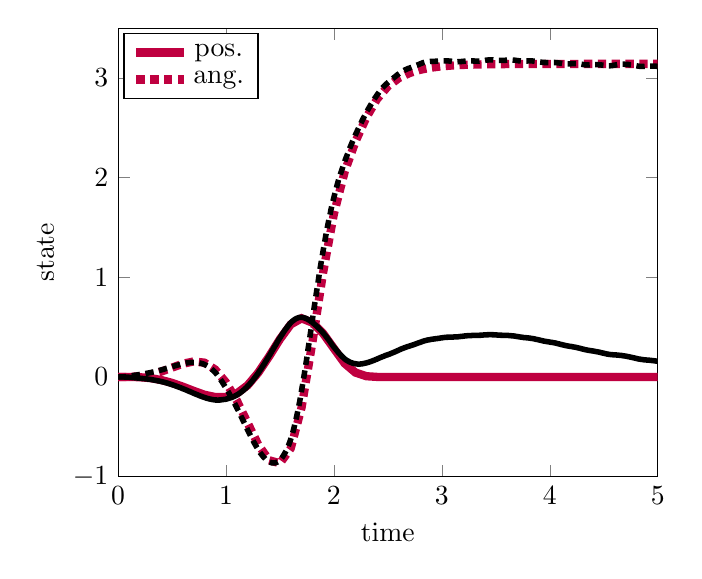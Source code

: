 \begin{tikzpicture}[]
\begin{axis}[legend style = {{at={(0.01,0.99)},anchor=north west}}, ylabel = {state}, xmin = {0.0}, xmax = {5.0}, axis equal image = {false}, ymax = {3.5}, xlabel = {time}, hide axis = {false}, ymin = {-1}]\addplot+ [mark = {}, color=purple, line width=3pt]coordinates {
(0.0, 0.0)
(0.1, -5.001e-20)
(0.2, -0.003)
(0.3, -0.012)
(0.4, -0.031)
(0.5, -0.06)
(0.6, -0.098)
(0.7, -0.14)
(0.8, -0.179)
(0.9, -0.202)
(1.0, -0.201)
(1.1, -0.166)
(1.2, -0.085)
(1.3, 0.044)
(1.4, 0.206)
(1.5, 0.379)
(1.6, 0.527)
(1.7, 0.588)
(1.8, 0.545)
(1.9, 0.436)
(2.0, 0.285)
(2.1, 0.135)
(2.2, 0.043)
(2.3, 0.007)
(2.4, -1.067e-5)
(2.5, -1.067e-5)
(2.6, -1.067e-5)
(2.7, -1.067e-5)
(2.8, -1.067e-5)
(2.9, -1.067e-5)
(3.0, -1.067e-5)
(3.1, -1.067e-5)
(3.2, -1.067e-5)
(3.3, -1.067e-5)
(3.4, -1.067e-5)
(3.5, -1.067e-5)
(3.6, -1.067e-5)
(3.7, -1.067e-5)
(3.8, -1.067e-5)
(3.9, -1.067e-5)
(4.0, -1.067e-5)
(4.1, -1.067e-5)
(4.2, -1.067e-5)
(4.3, -1.067e-5)
(4.4, -1.067e-5)
(4.5, -1.067e-5)
(4.6, -1.067e-5)
(4.7, -5.333e-6)
(4.8, 2.173e-13)
(4.9, 0.0)
(5.0, 0.0)
};
\addplot+ [mark = {}, color=purple, line width=3pt, densely dashed]coordinates {
(0.0, 0.0)
(0.1, 5.795e-20)
(0.2, 0.005)
(0.3, 0.023)
(0.4, 0.053)
(0.5, 0.093)
(0.6, 0.132)
(0.7, 0.155)
(0.8, 0.143)
(0.9, 0.074)
(1.0, -0.055)
(1.1, -0.237)
(1.2, -0.461)
(1.3, -0.682)
(1.4, -0.837)
(1.5, -0.867)
(1.6, -0.717)
(1.7, -0.308)
(1.8, 0.343)
(1.9, 1.048)
(2.0, 1.638)
(2.1, 2.06)
(2.2, 2.363)
(2.3, 2.603)
(2.4, 2.789)
(2.5, 2.916)
(2.6, 2.998)
(2.7, 3.05)
(2.8, 3.083)
(2.9, 3.104)
(3.0, 3.118)
(3.1, 3.126)
(3.2, 3.132)
(3.3, 3.135)
(3.4, 3.138)
(3.5, 3.139)
(3.6, 3.14)
(3.7, 3.141)
(3.8, 3.141)
(3.9, 3.141)
(4.0, 3.141)
(4.1, 3.141)
(4.2, 3.141)
(4.3, 3.142)
(4.4, 3.142)
(4.5, 3.142)
(4.6, 3.142)
(4.7, 3.142)
(4.8, 3.142)
(4.9, 3.142)
(5.0, 3.142)
};
\addplot+ [mark = {}, color=black, line width=2pt]coordinates {
(0.0, 0.0)
(0.01, -1.237e-5)
(0.02, 5.228e-5)
(0.029, -2.266e-5)
(0.039, -0.0)
(0.049, -0.0)
(0.059, -0.001)
(0.069, -0.001)
(0.079, -0.002)
(0.088, -0.003)
(0.098, -0.003)
(0.108, -0.004)
(0.118, -0.005)
(0.128, -0.006)
(0.138, -0.007)
(0.147, -0.008)
(0.157, -0.009)
(0.167, -0.01)
(0.177, -0.011)
(0.187, -0.012)
(0.196, -0.013)
(0.206, -0.014)
(0.216, -0.014)
(0.226, -0.016)
(0.236, -0.017)
(0.246, -0.018)
(0.255, -0.019)
(0.265, -0.02)
(0.275, -0.022)
(0.285, -0.023)
(0.295, -0.025)
(0.305, -0.026)
(0.314, -0.028)
(0.324, -0.03)
(0.334, -0.032)
(0.344, -0.034)
(0.354, -0.036)
(0.363, -0.038)
(0.373, -0.04)
(0.383, -0.042)
(0.393, -0.045)
(0.403, -0.047)
(0.413, -0.05)
(0.422, -0.052)
(0.432, -0.055)
(0.442, -0.058)
(0.452, -0.061)
(0.462, -0.064)
(0.472, -0.068)
(0.481, -0.071)
(0.491, -0.074)
(0.501, -0.078)
(0.511, -0.082)
(0.521, -0.085)
(0.53, -0.089)
(0.54, -0.093)
(0.55, -0.097)
(0.56, -0.101)
(0.57, -0.105)
(0.58, -0.109)
(0.589, -0.113)
(0.599, -0.118)
(0.609, -0.122)
(0.619, -0.126)
(0.629, -0.131)
(0.639, -0.135)
(0.648, -0.14)
(0.658, -0.144)
(0.668, -0.149)
(0.678, -0.153)
(0.688, -0.158)
(0.697, -0.163)
(0.707, -0.167)
(0.717, -0.172)
(0.727, -0.176)
(0.737, -0.18)
(0.747, -0.185)
(0.756, -0.189)
(0.766, -0.193)
(0.776, -0.197)
(0.786, -0.201)
(0.796, -0.205)
(0.806, -0.208)
(0.815, -0.212)
(0.825, -0.215)
(0.835, -0.218)
(0.845, -0.221)
(0.855, -0.223)
(0.864, -0.225)
(0.874, -0.228)
(0.884, -0.229)
(0.894, -0.231)
(0.904, -0.232)
(0.914, -0.232)
(0.923, -0.233)
(0.933, -0.232)
(0.943, -0.232)
(0.953, -0.231)
(0.963, -0.229)
(0.972, -0.228)
(0.982, -0.226)
(0.992, -0.225)
(1.002, -0.223)
(1.012, -0.22)
(1.022, -0.217)
(1.031, -0.214)
(1.041, -0.21)
(1.051, -0.207)
(1.061, -0.202)
(1.071, -0.198)
(1.081, -0.193)
(1.09, -0.187)
(1.1, -0.182)
(1.11, -0.175)
(1.12, -0.168)
(1.13, -0.161)
(1.139, -0.153)
(1.149, -0.145)
(1.159, -0.136)
(1.169, -0.127)
(1.179, -0.117)
(1.189, -0.107)
(1.198, -0.096)
(1.208, -0.085)
(1.218, -0.073)
(1.228, -0.061)
(1.238, -0.048)
(1.248, -0.035)
(1.257, -0.022)
(1.267, -0.008)
(1.277, 0.007)
(1.287, 0.021)
(1.297, 0.036)
(1.306, 0.052)
(1.316, 0.067)
(1.326, 0.083)
(1.336, 0.1)
(1.346, 0.116)
(1.356, 0.133)
(1.365, 0.15)
(1.375, 0.167)
(1.385, 0.185)
(1.395, 0.203)
(1.405, 0.22)
(1.415, 0.238)
(1.424, 0.256)
(1.434, 0.274)
(1.444, 0.292)
(1.454, 0.31)
(1.464, 0.328)
(1.473, 0.346)
(1.483, 0.364)
(1.493, 0.381)
(1.503, 0.398)
(1.513, 0.415)
(1.523, 0.431)
(1.532, 0.447)
(1.542, 0.463)
(1.552, 0.478)
(1.562, 0.492)
(1.572, 0.507)
(1.582, 0.52)
(1.591, 0.533)
(1.601, 0.545)
(1.611, 0.555)
(1.621, 0.564)
(1.631, 0.572)
(1.64, 0.579)
(1.65, 0.585)
(1.66, 0.59)
(1.67, 0.594)
(1.68, 0.597)
(1.69, 0.598)
(1.699, 0.598)
(1.709, 0.597)
(1.719, 0.595)
(1.729, 0.591)
(1.739, 0.588)
(1.749, 0.583)
(1.758, 0.577)
(1.768, 0.571)
(1.778, 0.564)
(1.788, 0.557)
(1.798, 0.549)
(1.807, 0.54)
(1.817, 0.532)
(1.827, 0.522)
(1.837, 0.513)
(1.847, 0.503)
(1.857, 0.492)
(1.866, 0.481)
(1.876, 0.47)
(1.886, 0.459)
(1.896, 0.447)
(1.906, 0.434)
(1.916, 0.422)
(1.925, 0.409)
(1.935, 0.395)
(1.945, 0.381)
(1.955, 0.367)
(1.965, 0.352)
(1.974, 0.337)
(1.984, 0.322)
(1.994, 0.308)
(2.004, 0.294)
(2.014, 0.281)
(2.024, 0.268)
(2.033, 0.255)
(2.043, 0.243)
(2.053, 0.231)
(2.063, 0.219)
(2.073, 0.208)
(2.083, 0.198)
(2.092, 0.188)
(2.102, 0.179)
(2.112, 0.171)
(2.122, 0.164)
(2.132, 0.158)
(2.141, 0.152)
(2.151, 0.147)
(2.161, 0.143)
(2.171, 0.139)
(2.181, 0.136)
(2.191, 0.133)
(2.2, 0.132)
(2.21, 0.13)
(2.22, 0.129)
(2.23, 0.129)
(2.24, 0.129)
(2.25, 0.13)
(2.259, 0.131)
(2.269, 0.133)
(2.279, 0.135)
(2.289, 0.138)
(2.299, 0.14)
(2.308, 0.143)
(2.318, 0.146)
(2.328, 0.149)
(2.338, 0.153)
(2.348, 0.157)
(2.358, 0.161)
(2.367, 0.165)
(2.377, 0.169)
(2.387, 0.174)
(2.397, 0.178)
(2.407, 0.183)
(2.417, 0.188)
(2.426, 0.192)
(2.436, 0.197)
(2.446, 0.201)
(2.456, 0.205)
(2.466, 0.209)
(2.475, 0.214)
(2.485, 0.218)
(2.495, 0.221)
(2.505, 0.225)
(2.515, 0.229)
(2.525, 0.233)
(2.534, 0.238)
(2.544, 0.242)
(2.554, 0.246)
(2.564, 0.251)
(2.574, 0.256)
(2.583, 0.26)
(2.593, 0.265)
(2.603, 0.27)
(2.613, 0.275)
(2.623, 0.28)
(2.633, 0.284)
(2.642, 0.288)
(2.652, 0.292)
(2.662, 0.296)
(2.672, 0.3)
(2.682, 0.304)
(2.692, 0.307)
(2.701, 0.31)
(2.711, 0.314)
(2.721, 0.317)
(2.731, 0.321)
(2.741, 0.324)
(2.75, 0.328)
(2.76, 0.332)
(2.77, 0.336)
(2.78, 0.34)
(2.79, 0.344)
(2.8, 0.347)
(2.809, 0.351)
(2.819, 0.355)
(2.829, 0.359)
(2.839, 0.362)
(2.849, 0.365)
(2.859, 0.368)
(2.868, 0.37)
(2.878, 0.372)
(2.888, 0.374)
(2.898, 0.376)
(2.908, 0.378)
(2.917, 0.379)
(2.927, 0.381)
(2.937, 0.382)
(2.947, 0.384)
(2.957, 0.385)
(2.967, 0.387)
(2.976, 0.388)
(2.986, 0.39)
(2.996, 0.392)
(3.006, 0.393)
(3.016, 0.395)
(3.026, 0.396)
(3.035, 0.397)
(3.045, 0.398)
(3.055, 0.398)
(3.065, 0.399)
(3.075, 0.399)
(3.084, 0.4)
(3.094, 0.4)
(3.104, 0.4)
(3.114, 0.401)
(3.124, 0.401)
(3.134, 0.402)
(3.143, 0.402)
(3.153, 0.403)
(3.163, 0.404)
(3.173, 0.406)
(3.183, 0.407)
(3.193, 0.408)
(3.202, 0.409)
(3.212, 0.411)
(3.222, 0.412)
(3.232, 0.413)
(3.242, 0.414)
(3.251, 0.414)
(3.261, 0.415)
(3.271, 0.415)
(3.281, 0.416)
(3.291, 0.416)
(3.301, 0.416)
(3.31, 0.416)
(3.32, 0.416)
(3.33, 0.417)
(3.34, 0.417)
(3.35, 0.418)
(3.36, 0.418)
(3.369, 0.419)
(3.379, 0.42)
(3.389, 0.421)
(3.399, 0.421)
(3.409, 0.422)
(3.418, 0.423)
(3.428, 0.423)
(3.438, 0.424)
(3.448, 0.424)
(3.458, 0.424)
(3.468, 0.423)
(3.477, 0.423)
(3.487, 0.422)
(3.497, 0.422)
(3.507, 0.421)
(3.517, 0.42)
(3.527, 0.419)
(3.536, 0.419)
(3.546, 0.418)
(3.556, 0.418)
(3.566, 0.417)
(3.576, 0.417)
(3.585, 0.417)
(3.595, 0.416)
(3.605, 0.416)
(3.615, 0.416)
(3.625, 0.415)
(3.635, 0.414)
(3.644, 0.413)
(3.654, 0.412)
(3.664, 0.411)
(3.674, 0.41)
(3.684, 0.408)
(3.694, 0.406)
(3.703, 0.404)
(3.713, 0.403)
(3.723, 0.401)
(3.733, 0.399)
(3.743, 0.398)
(3.752, 0.396)
(3.762, 0.395)
(3.772, 0.394)
(3.782, 0.393)
(3.792, 0.392)
(3.802, 0.391)
(3.811, 0.389)
(3.821, 0.388)
(3.831, 0.386)
(3.841, 0.385)
(3.851, 0.383)
(3.861, 0.381)
(3.87, 0.378)
(3.88, 0.376)
(3.89, 0.374)
(3.9, 0.371)
(3.91, 0.369)
(3.919, 0.366)
(3.929, 0.364)
(3.939, 0.361)
(3.949, 0.359)
(3.959, 0.357)
(3.969, 0.355)
(3.978, 0.354)
(3.988, 0.352)
(3.998, 0.35)
(4.008, 0.348)
(4.018, 0.347)
(4.028, 0.345)
(4.037, 0.343)
(4.047, 0.341)
(4.057, 0.339)
(4.067, 0.336)
(4.077, 0.333)
(4.086, 0.331)
(4.096, 0.328)
(4.106, 0.325)
(4.116, 0.323)
(4.126, 0.32)
(4.136, 0.318)
(4.145, 0.315)
(4.155, 0.313)
(4.165, 0.311)
(4.175, 0.309)
(4.185, 0.307)
(4.194, 0.306)
(4.204, 0.304)
(4.214, 0.302)
(4.224, 0.3)
(4.234, 0.298)
(4.244, 0.296)
(4.253, 0.294)
(4.263, 0.291)
(4.273, 0.289)
(4.283, 0.286)
(4.293, 0.283)
(4.303, 0.28)
(4.312, 0.278)
(4.322, 0.275)
(4.332, 0.273)
(4.342, 0.271)
(4.352, 0.268)
(4.361, 0.266)
(4.371, 0.265)
(4.381, 0.263)
(4.391, 0.261)
(4.401, 0.26)
(4.411, 0.258)
(4.42, 0.256)
(4.43, 0.254)
(4.44, 0.252)
(4.45, 0.25)
(4.46, 0.248)
(4.47, 0.245)
(4.479, 0.243)
(4.489, 0.24)
(4.499, 0.238)
(4.509, 0.235)
(4.519, 0.233)
(4.528, 0.23)
(4.538, 0.228)
(4.548, 0.227)
(4.558, 0.225)
(4.568, 0.224)
(4.578, 0.223)
(4.587, 0.222)
(4.597, 0.221)
(4.607, 0.221)
(4.617, 0.22)
(4.627, 0.219)
(4.637, 0.218)
(4.646, 0.217)
(4.656, 0.216)
(4.666, 0.215)
(4.676, 0.213)
(4.686, 0.211)
(4.695, 0.21)
(4.705, 0.208)
(4.715, 0.206)
(4.725, 0.204)
(4.735, 0.202)
(4.745, 0.199)
(4.754, 0.197)
(4.764, 0.195)
(4.774, 0.192)
(4.784, 0.19)
(4.794, 0.187)
(4.804, 0.185)
(4.813, 0.182)
(4.823, 0.18)
(4.833, 0.178)
(4.843, 0.177)
(4.853, 0.175)
(4.862, 0.174)
(4.872, 0.172)
(4.882, 0.171)
(4.892, 0.17)
(4.902, 0.169)
(4.912, 0.168)
(4.921, 0.168)
(4.931, 0.166)
(4.941, 0.165)
(4.951, 0.164)
(4.961, 0.163)
(4.971, 0.161)
(4.98, 0.16)
(4.99, 0.158)
(5.0, 0.157)
};
\addlegendentry{pos.}
\addplot+ [mark = {}, color=black, line width=2pt, densely dashed]coordinates {
(0.0, 0.0)
(0.01, -0.0)
(0.02, -0.0)
(0.029, -0.0)
(0.039, 0.0)
(0.049, 0.001)
(0.059, 0.002)
(0.069, 0.002)
(0.079, 0.004)
(0.088, 0.005)
(0.098, 0.006)
(0.108, 0.008)
(0.118, 0.01)
(0.128, 0.011)
(0.138, 0.013)
(0.147, 0.015)
(0.157, 0.017)
(0.167, 0.018)
(0.177, 0.02)
(0.187, 0.022)
(0.196, 0.023)
(0.206, 0.025)
(0.216, 0.027)
(0.226, 0.028)
(0.236, 0.03)
(0.246, 0.032)
(0.255, 0.034)
(0.265, 0.036)
(0.275, 0.038)
(0.285, 0.04)
(0.295, 0.042)
(0.305, 0.044)
(0.314, 0.047)
(0.324, 0.049)
(0.334, 0.051)
(0.344, 0.054)
(0.354, 0.057)
(0.363, 0.059)
(0.373, 0.062)
(0.383, 0.065)
(0.393, 0.068)
(0.403, 0.071)
(0.413, 0.074)
(0.422, 0.077)
(0.432, 0.08)
(0.442, 0.083)
(0.452, 0.086)
(0.462, 0.089)
(0.472, 0.093)
(0.481, 0.096)
(0.491, 0.099)
(0.501, 0.103)
(0.511, 0.106)
(0.521, 0.109)
(0.53, 0.112)
(0.54, 0.115)
(0.55, 0.118)
(0.56, 0.121)
(0.57, 0.124)
(0.58, 0.127)
(0.589, 0.13)
(0.599, 0.132)
(0.609, 0.135)
(0.619, 0.137)
(0.629, 0.139)
(0.639, 0.141)
(0.648, 0.142)
(0.658, 0.143)
(0.668, 0.145)
(0.678, 0.145)
(0.688, 0.146)
(0.697, 0.146)
(0.707, 0.146)
(0.717, 0.146)
(0.727, 0.145)
(0.737, 0.143)
(0.747, 0.142)
(0.756, 0.14)
(0.766, 0.137)
(0.776, 0.134)
(0.786, 0.131)
(0.796, 0.127)
(0.806, 0.122)
(0.815, 0.117)
(0.825, 0.111)
(0.835, 0.104)
(0.845, 0.097)
(0.855, 0.089)
(0.864, 0.081)
(0.874, 0.072)
(0.884, 0.062)
(0.894, 0.051)
(0.904, 0.04)
(0.914, 0.027)
(0.923, 0.014)
(0.933, -0.001)
(0.943, -0.016)
(0.953, -0.032)
(0.963, -0.048)
(0.972, -0.064)
(0.982, -0.081)
(0.992, -0.098)
(1.002, -0.115)
(1.012, -0.133)
(1.022, -0.151)
(1.031, -0.17)
(1.041, -0.189)
(1.051, -0.208)
(1.061, -0.228)
(1.071, -0.248)
(1.081, -0.268)
(1.09, -0.288)
(1.1, -0.309)
(1.11, -0.33)
(1.12, -0.351)
(1.13, -0.373)
(1.139, -0.395)
(1.149, -0.417)
(1.159, -0.439)
(1.169, -0.461)
(1.179, -0.483)
(1.189, -0.505)
(1.198, -0.527)
(1.208, -0.549)
(1.218, -0.57)
(1.228, -0.591)
(1.238, -0.612)
(1.248, -0.633)
(1.257, -0.653)
(1.267, -0.672)
(1.277, -0.691)
(1.287, -0.71)
(1.297, -0.727)
(1.306, -0.744)
(1.316, -0.76)
(1.326, -0.774)
(1.336, -0.788)
(1.346, -0.801)
(1.356, -0.813)
(1.365, -0.824)
(1.375, -0.834)
(1.385, -0.842)
(1.395, -0.849)
(1.405, -0.855)
(1.415, -0.859)
(1.424, -0.862)
(1.434, -0.864)
(1.444, -0.864)
(1.454, -0.863)
(1.464, -0.86)
(1.473, -0.856)
(1.483, -0.85)
(1.493, -0.842)
(1.503, -0.832)
(1.513, -0.82)
(1.523, -0.806)
(1.532, -0.79)
(1.542, -0.772)
(1.552, -0.752)
(1.562, -0.731)
(1.572, -0.707)
(1.582, -0.681)
(1.591, -0.653)
(1.601, -0.621)
(1.611, -0.586)
(1.621, -0.549)
(1.631, -0.508)
(1.64, -0.465)
(1.65, -0.419)
(1.66, -0.37)
(1.67, -0.318)
(1.68, -0.263)
(1.69, -0.205)
(1.699, -0.145)
(1.709, -0.082)
(1.719, -0.016)
(1.729, 0.051)
(1.739, 0.12)
(1.749, 0.19)
(1.758, 0.261)
(1.768, 0.333)
(1.778, 0.406)
(1.788, 0.479)
(1.798, 0.552)
(1.807, 0.625)
(1.817, 0.697)
(1.827, 0.769)
(1.837, 0.84)
(1.847, 0.91)
(1.857, 0.979)
(1.866, 1.047)
(1.876, 1.113)
(1.886, 1.178)
(1.896, 1.241)
(1.906, 1.303)
(1.916, 1.363)
(1.925, 1.421)
(1.935, 1.478)
(1.945, 1.533)
(1.955, 1.585)
(1.965, 1.636)
(1.974, 1.685)
(1.984, 1.732)
(1.994, 1.777)
(2.004, 1.82)
(2.014, 1.862)
(2.024, 1.902)
(2.033, 1.94)
(2.043, 1.977)
(2.053, 2.012)
(2.063, 2.045)
(2.073, 2.077)
(2.083, 2.109)
(2.092, 2.139)
(2.102, 2.169)
(2.112, 2.198)
(2.122, 2.226)
(2.132, 2.254)
(2.141, 2.281)
(2.151, 2.307)
(2.161, 2.333)
(2.171, 2.359)
(2.181, 2.384)
(2.191, 2.408)
(2.2, 2.432)
(2.21, 2.455)
(2.22, 2.478)
(2.23, 2.501)
(2.24, 2.523)
(2.25, 2.545)
(2.259, 2.567)
(2.269, 2.589)
(2.279, 2.61)
(2.289, 2.63)
(2.299, 2.65)
(2.308, 2.669)
(2.318, 2.688)
(2.328, 2.707)
(2.338, 2.725)
(2.348, 2.743)
(2.358, 2.76)
(2.367, 2.777)
(2.377, 2.794)
(2.387, 2.81)
(2.397, 2.826)
(2.407, 2.841)
(2.417, 2.856)
(2.426, 2.87)
(2.436, 2.884)
(2.446, 2.896)
(2.456, 2.908)
(2.466, 2.919)
(2.475, 2.93)
(2.485, 2.94)
(2.495, 2.949)
(2.505, 2.958)
(2.515, 2.967)
(2.525, 2.976)
(2.534, 2.985)
(2.544, 2.993)
(2.554, 3.002)
(2.564, 3.011)
(2.574, 3.019)
(2.583, 3.028)
(2.593, 3.036)
(2.603, 3.044)
(2.613, 3.052)
(2.623, 3.059)
(2.633, 3.066)
(2.642, 3.072)
(2.652, 3.078)
(2.662, 3.083)
(2.672, 3.088)
(2.682, 3.093)
(2.692, 3.097)
(2.701, 3.1)
(2.711, 3.104)
(2.721, 3.108)
(2.731, 3.112)
(2.741, 3.116)
(2.75, 3.121)
(2.76, 3.125)
(2.77, 3.129)
(2.78, 3.134)
(2.79, 3.138)
(2.8, 3.143)
(2.809, 3.147)
(2.819, 3.151)
(2.829, 3.155)
(2.839, 3.158)
(2.849, 3.161)
(2.859, 3.163)
(2.868, 3.165)
(2.878, 3.167)
(2.888, 3.167)
(2.898, 3.168)
(2.908, 3.168)
(2.917, 3.168)
(2.927, 3.168)
(2.937, 3.168)
(2.947, 3.169)
(2.957, 3.169)
(2.967, 3.17)
(2.976, 3.17)
(2.986, 3.171)
(2.996, 3.172)
(3.006, 3.173)
(3.016, 3.173)
(3.026, 3.173)
(3.035, 3.173)
(3.045, 3.173)
(3.055, 3.172)
(3.065, 3.171)
(3.075, 3.17)
(3.084, 3.169)
(3.094, 3.167)
(3.104, 3.166)
(3.114, 3.165)
(3.124, 3.164)
(3.134, 3.164)
(3.143, 3.163)
(3.153, 3.164)
(3.163, 3.164)
(3.173, 3.165)
(3.183, 3.166)
(3.193, 3.167)
(3.202, 3.168)
(3.212, 3.17)
(3.222, 3.171)
(3.232, 3.171)
(3.242, 3.172)
(3.251, 3.172)
(3.261, 3.172)
(3.271, 3.172)
(3.281, 3.172)
(3.291, 3.171)
(3.301, 3.171)
(3.31, 3.17)
(3.32, 3.17)
(3.33, 3.17)
(3.34, 3.17)
(3.35, 3.171)
(3.36, 3.172)
(3.369, 3.173)
(3.379, 3.174)
(3.389, 3.175)
(3.399, 3.177)
(3.409, 3.179)
(3.418, 3.18)
(3.428, 3.181)
(3.438, 3.182)
(3.448, 3.182)
(3.458, 3.182)
(3.468, 3.182)
(3.477, 3.181)
(3.487, 3.181)
(3.497, 3.18)
(3.507, 3.179)
(3.517, 3.178)
(3.527, 3.177)
(3.536, 3.177)
(3.546, 3.177)
(3.556, 3.177)
(3.566, 3.177)
(3.576, 3.178)
(3.585, 3.178)
(3.595, 3.179)
(3.605, 3.18)
(3.615, 3.181)
(3.625, 3.181)
(3.635, 3.181)
(3.644, 3.181)
(3.654, 3.181)
(3.664, 3.18)
(3.674, 3.179)
(3.684, 3.178)
(3.694, 3.176)
(3.703, 3.175)
(3.713, 3.173)
(3.723, 3.172)
(3.733, 3.171)
(3.743, 3.171)
(3.752, 3.17)
(3.762, 3.17)
(3.772, 3.17)
(3.782, 3.171)
(3.792, 3.171)
(3.802, 3.172)
(3.811, 3.172)
(3.821, 3.172)
(3.831, 3.172)
(3.841, 3.171)
(3.851, 3.17)
(3.861, 3.169)
(3.87, 3.168)
(3.88, 3.167)
(3.89, 3.165)
(3.9, 3.163)
(3.91, 3.161)
(3.919, 3.16)
(3.929, 3.158)
(3.939, 3.157)
(3.949, 3.156)
(3.959, 3.156)
(3.969, 3.155)
(3.978, 3.155)
(3.988, 3.155)
(3.998, 3.156)
(4.008, 3.156)
(4.018, 3.157)
(4.028, 3.156)
(4.037, 3.156)
(4.047, 3.156)
(4.057, 3.155)
(4.067, 3.154)
(4.077, 3.152)
(4.086, 3.151)
(4.096, 3.149)
(4.106, 3.148)
(4.116, 3.146)
(4.126, 3.145)
(4.136, 3.144)
(4.145, 3.143)
(4.155, 3.143)
(4.165, 3.143)
(4.175, 3.143)
(4.185, 3.143)
(4.194, 3.143)
(4.204, 3.144)
(4.214, 3.145)
(4.224, 3.145)
(4.234, 3.144)
(4.244, 3.144)
(4.253, 3.143)
(4.263, 3.142)
(4.273, 3.141)
(4.283, 3.14)
(4.293, 3.139)
(4.303, 3.137)
(4.312, 3.135)
(4.322, 3.134)
(4.332, 3.133)
(4.342, 3.133)
(4.352, 3.133)
(4.361, 3.132)
(4.371, 3.133)
(4.381, 3.133)
(4.391, 3.133)
(4.401, 3.134)
(4.411, 3.135)
(4.42, 3.135)
(4.43, 3.135)
(4.44, 3.134)
(4.45, 3.134)
(4.46, 3.133)
(4.47, 3.132)
(4.479, 3.131)
(4.489, 3.129)
(4.499, 3.128)
(4.509, 3.126)
(4.519, 3.124)
(4.528, 3.123)
(4.538, 3.123)
(4.548, 3.123)
(4.558, 3.123)
(4.568, 3.124)
(4.578, 3.125)
(4.587, 3.127)
(4.597, 3.129)
(4.607, 3.131)
(4.617, 3.133)
(4.627, 3.135)
(4.637, 3.136)
(4.646, 3.138)
(4.656, 3.138)
(4.666, 3.139)
(4.676, 3.139)
(4.686, 3.139)
(4.695, 3.138)
(4.705, 3.138)
(4.715, 3.137)
(4.725, 3.136)
(4.735, 3.135)
(4.745, 3.133)
(4.754, 3.132)
(4.764, 3.13)
(4.774, 3.128)
(4.784, 3.127)
(4.794, 3.125)
(4.804, 3.123)
(4.813, 3.121)
(4.823, 3.119)
(4.833, 3.118)
(4.843, 3.117)
(4.853, 3.117)
(4.862, 3.117)
(4.872, 3.117)
(4.882, 3.118)
(4.892, 3.118)
(4.902, 3.119)
(4.912, 3.12)
(4.921, 3.12)
(4.931, 3.12)
(4.941, 3.12)
(4.951, 3.12)
(4.961, 3.12)
(4.971, 3.119)
(4.98, 3.119)
(4.99, 3.118)
(5.0, 3.117)
};
\addlegendentry{ang.}
\end{axis}

\end{tikzpicture}
